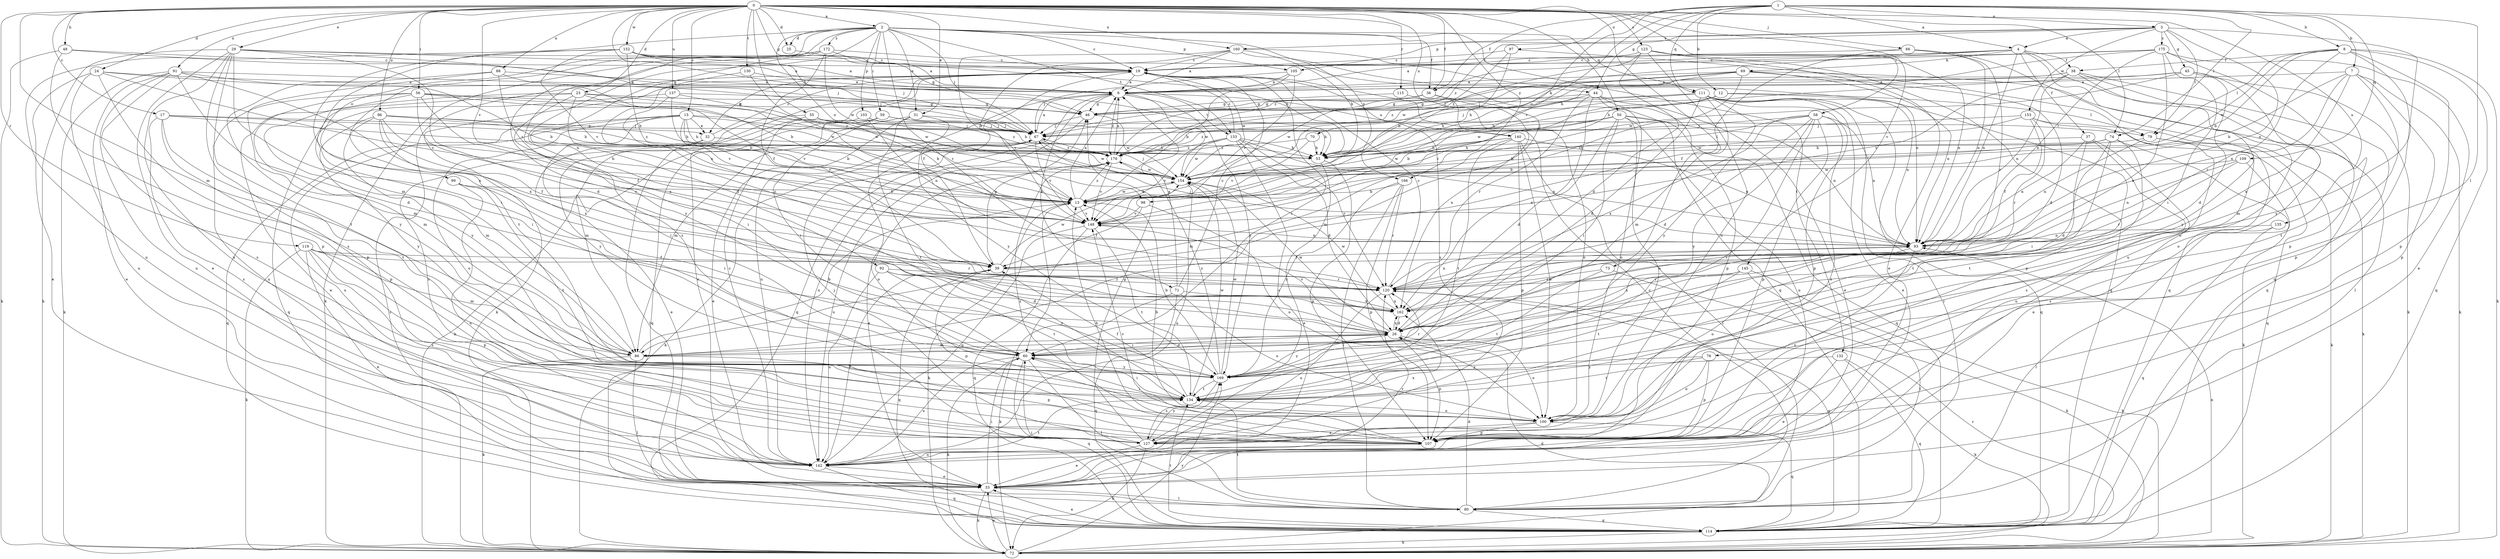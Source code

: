 strict digraph  {
0;
1;
2;
3;
4;
6;
7;
8;
12;
13;
15;
17;
19;
23;
24;
25;
26;
29;
31;
32;
33;
36;
37;
38;
39;
44;
45;
46;
48;
50;
53;
55;
56;
58;
59;
60;
66;
67;
69;
70;
71;
72;
73;
74;
76;
79;
80;
86;
88;
91;
92;
93;
96;
97;
98;
99;
100;
103;
105;
107;
109;
111;
114;
115;
119;
120;
123;
127;
130;
132;
133;
134;
135;
137;
140;
142;
145;
148;
152;
153;
154;
160;
162;
166;
169;
172;
175;
176;
0 -> 2  [label=a];
0 -> 15  [label=c];
0 -> 17  [label=c];
0 -> 23  [label=d];
0 -> 24  [label=d];
0 -> 25  [label=d];
0 -> 29  [label=e];
0 -> 31  [label=e];
0 -> 36  [label=f];
0 -> 44  [label=g];
0 -> 48  [label=h];
0 -> 50  [label=h];
0 -> 53  [label=h];
0 -> 55  [label=i];
0 -> 56  [label=i];
0 -> 58  [label=i];
0 -> 66  [label=j];
0 -> 73  [label=l];
0 -> 74  [label=l];
0 -> 86  [label=m];
0 -> 88  [label=n];
0 -> 91  [label=n];
0 -> 96  [label=o];
0 -> 115  [label=r];
0 -> 119  [label=r];
0 -> 123  [label=s];
0 -> 130  [label=t];
0 -> 135  [label=u];
0 -> 137  [label=u];
0 -> 140  [label=u];
0 -> 145  [label=v];
0 -> 148  [label=v];
0 -> 152  [label=w];
0 -> 160  [label=x];
0 -> 166  [label=y];
1 -> 3  [label=a];
1 -> 4  [label=a];
1 -> 7  [label=b];
1 -> 8  [label=b];
1 -> 12  [label=b];
1 -> 36  [label=f];
1 -> 44  [label=g];
1 -> 74  [label=l];
1 -> 76  [label=l];
1 -> 97  [label=o];
1 -> 98  [label=o];
1 -> 109  [label=q];
1 -> 111  [label=q];
1 -> 148  [label=v];
2 -> 19  [label=c];
2 -> 25  [label=d];
2 -> 31  [label=e];
2 -> 36  [label=f];
2 -> 59  [label=i];
2 -> 67  [label=j];
2 -> 86  [label=m];
2 -> 92  [label=n];
2 -> 98  [label=o];
2 -> 99  [label=o];
2 -> 103  [label=p];
2 -> 105  [label=p];
2 -> 111  [label=q];
2 -> 120  [label=r];
2 -> 127  [label=s];
2 -> 132  [label=t];
2 -> 133  [label=t];
2 -> 166  [label=y];
2 -> 172  [label=z];
3 -> 4  [label=a];
3 -> 45  [label=g];
3 -> 79  [label=l];
3 -> 93  [label=n];
3 -> 105  [label=p];
3 -> 114  [label=q];
3 -> 153  [label=w];
3 -> 160  [label=x];
3 -> 175  [label=z];
3 -> 176  [label=z];
4 -> 19  [label=c];
4 -> 37  [label=f];
4 -> 38  [label=f];
4 -> 69  [label=k];
4 -> 70  [label=k];
4 -> 93  [label=n];
4 -> 100  [label=o];
4 -> 114  [label=q];
4 -> 176  [label=z];
6 -> 46  [label=g];
6 -> 71  [label=k];
6 -> 114  [label=q];
6 -> 133  [label=t];
6 -> 140  [label=u];
6 -> 142  [label=u];
6 -> 154  [label=w];
6 -> 169  [label=y];
6 -> 176  [label=z];
7 -> 6  [label=a];
7 -> 13  [label=b];
7 -> 72  [label=k];
7 -> 93  [label=n];
7 -> 107  [label=p];
7 -> 134  [label=t];
7 -> 162  [label=x];
8 -> 13  [label=b];
8 -> 38  [label=f];
8 -> 72  [label=k];
8 -> 79  [label=l];
8 -> 107  [label=p];
8 -> 114  [label=q];
8 -> 120  [label=r];
8 -> 154  [label=w];
8 -> 169  [label=y];
12 -> 46  [label=g];
12 -> 79  [label=l];
12 -> 107  [label=p];
12 -> 148  [label=v];
12 -> 154  [label=w];
13 -> 6  [label=a];
13 -> 60  [label=i];
13 -> 72  [label=k];
13 -> 148  [label=v];
13 -> 154  [label=w];
13 -> 176  [label=z];
15 -> 13  [label=b];
15 -> 32  [label=e];
15 -> 53  [label=h];
15 -> 60  [label=i];
15 -> 67  [label=j];
15 -> 79  [label=l];
15 -> 100  [label=o];
15 -> 114  [label=q];
15 -> 142  [label=u];
15 -> 148  [label=v];
17 -> 32  [label=e];
17 -> 53  [label=h];
17 -> 107  [label=p];
17 -> 127  [label=s];
17 -> 134  [label=t];
17 -> 176  [label=z];
19 -> 6  [label=a];
19 -> 32  [label=e];
19 -> 60  [label=i];
19 -> 72  [label=k];
19 -> 127  [label=s];
19 -> 148  [label=v];
19 -> 154  [label=w];
23 -> 33  [label=e];
23 -> 46  [label=g];
23 -> 60  [label=i];
23 -> 114  [label=q];
23 -> 120  [label=r];
23 -> 148  [label=v];
23 -> 154  [label=w];
24 -> 6  [label=a];
24 -> 33  [label=e];
24 -> 67  [label=j];
24 -> 107  [label=p];
24 -> 142  [label=u];
24 -> 148  [label=v];
25 -> 46  [label=g];
26 -> 60  [label=i];
26 -> 86  [label=m];
26 -> 100  [label=o];
26 -> 107  [label=p];
26 -> 148  [label=v];
26 -> 154  [label=w];
26 -> 162  [label=x];
26 -> 169  [label=y];
29 -> 6  [label=a];
29 -> 19  [label=c];
29 -> 26  [label=d];
29 -> 33  [label=e];
29 -> 60  [label=i];
29 -> 67  [label=j];
29 -> 72  [label=k];
29 -> 127  [label=s];
29 -> 134  [label=t];
29 -> 142  [label=u];
31 -> 33  [label=e];
31 -> 67  [label=j];
31 -> 86  [label=m];
31 -> 134  [label=t];
31 -> 169  [label=y];
32 -> 19  [label=c];
32 -> 33  [label=e];
32 -> 53  [label=h];
32 -> 80  [label=l];
33 -> 19  [label=c];
33 -> 60  [label=i];
33 -> 72  [label=k];
33 -> 80  [label=l];
33 -> 120  [label=r];
36 -> 46  [label=g];
36 -> 86  [label=m];
36 -> 154  [label=w];
36 -> 162  [label=x];
37 -> 33  [label=e];
37 -> 53  [label=h];
37 -> 93  [label=n];
37 -> 134  [label=t];
37 -> 142  [label=u];
38 -> 6  [label=a];
38 -> 67  [label=j];
38 -> 93  [label=n];
38 -> 100  [label=o];
38 -> 107  [label=p];
38 -> 148  [label=v];
38 -> 169  [label=y];
39 -> 46  [label=g];
39 -> 107  [label=p];
39 -> 114  [label=q];
39 -> 120  [label=r];
39 -> 154  [label=w];
44 -> 33  [label=e];
44 -> 46  [label=g];
44 -> 53  [label=h];
44 -> 100  [label=o];
44 -> 107  [label=p];
44 -> 120  [label=r];
44 -> 162  [label=x];
45 -> 6  [label=a];
45 -> 26  [label=d];
45 -> 53  [label=h];
45 -> 72  [label=k];
45 -> 86  [label=m];
45 -> 154  [label=w];
46 -> 67  [label=j];
46 -> 142  [label=u];
46 -> 154  [label=w];
48 -> 19  [label=c];
48 -> 46  [label=g];
48 -> 72  [label=k];
48 -> 107  [label=p];
50 -> 13  [label=b];
50 -> 26  [label=d];
50 -> 60  [label=i];
50 -> 67  [label=j];
50 -> 93  [label=n];
50 -> 100  [label=o];
50 -> 114  [label=q];
50 -> 142  [label=u];
50 -> 176  [label=z];
53 -> 33  [label=e];
53 -> 107  [label=p];
55 -> 13  [label=b];
55 -> 53  [label=h];
55 -> 67  [label=j];
55 -> 127  [label=s];
55 -> 169  [label=y];
56 -> 39  [label=f];
56 -> 46  [label=g];
56 -> 86  [label=m];
56 -> 120  [label=r];
56 -> 142  [label=u];
56 -> 154  [label=w];
56 -> 169  [label=y];
56 -> 176  [label=z];
58 -> 13  [label=b];
58 -> 26  [label=d];
58 -> 67  [label=j];
58 -> 93  [label=n];
58 -> 107  [label=p];
58 -> 127  [label=s];
58 -> 134  [label=t];
58 -> 162  [label=x];
58 -> 169  [label=y];
59 -> 53  [label=h];
59 -> 60  [label=i];
59 -> 67  [label=j];
59 -> 72  [label=k];
59 -> 114  [label=q];
60 -> 26  [label=d];
60 -> 72  [label=k];
60 -> 80  [label=l];
60 -> 114  [label=q];
60 -> 142  [label=u];
60 -> 169  [label=y];
66 -> 19  [label=c];
66 -> 39  [label=f];
66 -> 93  [label=n];
66 -> 114  [label=q];
66 -> 120  [label=r];
67 -> 6  [label=a];
67 -> 72  [label=k];
67 -> 100  [label=o];
67 -> 148  [label=v];
67 -> 154  [label=w];
67 -> 176  [label=z];
69 -> 6  [label=a];
69 -> 26  [label=d];
69 -> 53  [label=h];
69 -> 67  [label=j];
69 -> 80  [label=l];
69 -> 93  [label=n];
69 -> 148  [label=v];
69 -> 176  [label=z];
70 -> 53  [label=h];
70 -> 148  [label=v];
70 -> 176  [label=z];
71 -> 6  [label=a];
71 -> 19  [label=c];
71 -> 72  [label=k];
71 -> 100  [label=o];
71 -> 114  [label=q];
71 -> 162  [label=x];
72 -> 19  [label=c];
72 -> 26  [label=d];
72 -> 33  [label=e];
72 -> 93  [label=n];
72 -> 120  [label=r];
72 -> 169  [label=y];
73 -> 72  [label=k];
73 -> 120  [label=r];
73 -> 134  [label=t];
74 -> 13  [label=b];
74 -> 26  [label=d];
74 -> 53  [label=h];
74 -> 60  [label=i];
74 -> 72  [label=k];
74 -> 134  [label=t];
76 -> 100  [label=o];
76 -> 107  [label=p];
76 -> 134  [label=t];
76 -> 169  [label=y];
79 -> 53  [label=h];
79 -> 72  [label=k];
79 -> 93  [label=n];
79 -> 127  [label=s];
80 -> 19  [label=c];
80 -> 26  [label=d];
80 -> 60  [label=i];
80 -> 114  [label=q];
80 -> 134  [label=t];
86 -> 13  [label=b];
86 -> 72  [label=k];
86 -> 80  [label=l];
86 -> 107  [label=p];
88 -> 6  [label=a];
88 -> 13  [label=b];
88 -> 86  [label=m];
88 -> 162  [label=x];
88 -> 169  [label=y];
91 -> 6  [label=a];
91 -> 13  [label=b];
91 -> 26  [label=d];
91 -> 33  [label=e];
91 -> 72  [label=k];
91 -> 127  [label=s];
91 -> 142  [label=u];
91 -> 162  [label=x];
92 -> 26  [label=d];
92 -> 120  [label=r];
92 -> 134  [label=t];
92 -> 142  [label=u];
92 -> 169  [label=y];
93 -> 39  [label=f];
93 -> 67  [label=j];
93 -> 100  [label=o];
93 -> 127  [label=s];
96 -> 13  [label=b];
96 -> 39  [label=f];
96 -> 53  [label=h];
96 -> 67  [label=j];
96 -> 86  [label=m];
96 -> 162  [label=x];
96 -> 169  [label=y];
96 -> 176  [label=z];
97 -> 13  [label=b];
97 -> 19  [label=c];
97 -> 142  [label=u];
97 -> 154  [label=w];
98 -> 39  [label=f];
98 -> 100  [label=o];
98 -> 148  [label=v];
99 -> 13  [label=b];
99 -> 60  [label=i];
99 -> 134  [label=t];
99 -> 142  [label=u];
100 -> 13  [label=b];
100 -> 60  [label=i];
100 -> 107  [label=p];
100 -> 114  [label=q];
100 -> 127  [label=s];
103 -> 67  [label=j];
103 -> 86  [label=m];
103 -> 93  [label=n];
103 -> 176  [label=z];
105 -> 6  [label=a];
105 -> 13  [label=b];
105 -> 67  [label=j];
105 -> 148  [label=v];
107 -> 13  [label=b];
107 -> 142  [label=u];
107 -> 148  [label=v];
107 -> 176  [label=z];
109 -> 93  [label=n];
109 -> 120  [label=r];
109 -> 127  [label=s];
109 -> 154  [label=w];
111 -> 26  [label=d];
111 -> 33  [label=e];
111 -> 46  [label=g];
111 -> 53  [label=h];
111 -> 67  [label=j];
111 -> 80  [label=l];
111 -> 86  [label=m];
111 -> 93  [label=n];
111 -> 107  [label=p];
111 -> 114  [label=q];
111 -> 169  [label=y];
114 -> 33  [label=e];
114 -> 72  [label=k];
114 -> 134  [label=t];
115 -> 46  [label=g];
115 -> 100  [label=o];
119 -> 33  [label=e];
119 -> 39  [label=f];
119 -> 72  [label=k];
119 -> 86  [label=m];
119 -> 107  [label=p];
119 -> 120  [label=r];
119 -> 127  [label=s];
120 -> 19  [label=c];
120 -> 93  [label=n];
120 -> 114  [label=q];
120 -> 142  [label=u];
120 -> 162  [label=x];
123 -> 19  [label=c];
123 -> 26  [label=d];
123 -> 33  [label=e];
123 -> 93  [label=n];
123 -> 100  [label=o];
123 -> 114  [label=q];
123 -> 176  [label=z];
127 -> 33  [label=e];
127 -> 46  [label=g];
127 -> 67  [label=j];
127 -> 72  [label=k];
127 -> 162  [label=x];
127 -> 169  [label=y];
130 -> 6  [label=a];
130 -> 93  [label=n];
130 -> 148  [label=v];
132 -> 33  [label=e];
132 -> 72  [label=k];
132 -> 114  [label=q];
132 -> 169  [label=y];
133 -> 19  [label=c];
133 -> 26  [label=d];
133 -> 53  [label=h];
133 -> 93  [label=n];
133 -> 120  [label=r];
133 -> 127  [label=s];
133 -> 148  [label=v];
133 -> 154  [label=w];
133 -> 176  [label=z];
134 -> 39  [label=f];
134 -> 60  [label=i];
134 -> 100  [label=o];
134 -> 154  [label=w];
135 -> 80  [label=l];
135 -> 93  [label=n];
135 -> 114  [label=q];
137 -> 13  [label=b];
137 -> 46  [label=g];
137 -> 60  [label=i];
137 -> 148  [label=v];
137 -> 154  [label=w];
140 -> 53  [label=h];
140 -> 80  [label=l];
140 -> 86  [label=m];
140 -> 93  [label=n];
140 -> 100  [label=o];
140 -> 107  [label=p];
140 -> 134  [label=t];
140 -> 154  [label=w];
142 -> 19  [label=c];
142 -> 33  [label=e];
142 -> 39  [label=f];
142 -> 114  [label=q];
142 -> 134  [label=t];
145 -> 72  [label=k];
145 -> 80  [label=l];
145 -> 120  [label=r];
145 -> 134  [label=t];
145 -> 162  [label=x];
148 -> 93  [label=n];
148 -> 114  [label=q];
148 -> 134  [label=t];
148 -> 142  [label=u];
152 -> 6  [label=a];
152 -> 13  [label=b];
152 -> 19  [label=c];
152 -> 53  [label=h];
152 -> 67  [label=j];
152 -> 142  [label=u];
152 -> 148  [label=v];
152 -> 162  [label=x];
153 -> 39  [label=f];
153 -> 67  [label=j];
153 -> 72  [label=k];
153 -> 114  [label=q];
153 -> 120  [label=r];
153 -> 154  [label=w];
154 -> 13  [label=b];
154 -> 67  [label=j];
154 -> 142  [label=u];
160 -> 6  [label=a];
160 -> 13  [label=b];
160 -> 19  [label=c];
160 -> 39  [label=f];
160 -> 53  [label=h];
160 -> 93  [label=n];
160 -> 114  [label=q];
162 -> 26  [label=d];
162 -> 154  [label=w];
166 -> 13  [label=b];
166 -> 80  [label=l];
166 -> 107  [label=p];
166 -> 120  [label=r];
166 -> 169  [label=y];
169 -> 13  [label=b];
169 -> 120  [label=r];
169 -> 127  [label=s];
169 -> 134  [label=t];
169 -> 154  [label=w];
169 -> 176  [label=z];
172 -> 6  [label=a];
172 -> 19  [label=c];
172 -> 26  [label=d];
172 -> 39  [label=f];
172 -> 72  [label=k];
172 -> 134  [label=t];
172 -> 154  [label=w];
172 -> 169  [label=y];
175 -> 6  [label=a];
175 -> 19  [label=c];
175 -> 33  [label=e];
175 -> 53  [label=h];
175 -> 60  [label=i];
175 -> 93  [label=n];
175 -> 107  [label=p];
175 -> 162  [label=x];
176 -> 6  [label=a];
176 -> 33  [label=e];
176 -> 142  [label=u];
176 -> 148  [label=v];
176 -> 154  [label=w];
}
